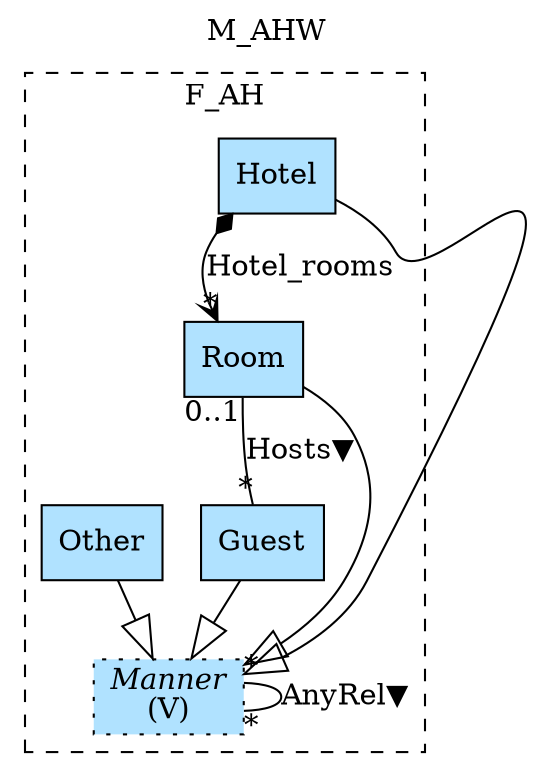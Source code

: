 digraph {graph[label=M_AHW,labelloc=tl,labelfontsize=12];
subgraph cluster_F_AH{style=dashed;label=F_AH;
"Room"[shape=record,fillcolor=lightskyblue1,style = filled,label="Room"];
"Hotel"[shape=record,fillcolor=lightskyblue1,style = filled,label="Hotel"];
"Guest"[shape=record,fillcolor=lightskyblue1,style = filled,label="Guest"];
"Other"[shape=record,fillcolor=lightskyblue1,style = filled,label="Other"];
"Manner"[shape=record,fillcolor=lightskyblue1,style ="filled,dotted",label=<{<I>Manner</I><br/>(V)}>];

"Room"->"Guest"[label="Hosts▼",dir=none,taillabel="0..1",headlabel="*"];
"Hotel"->"Room"[label="Hotel_rooms",arrowhead=vee,arrowtail=diamond,dir=both,headlabel="*"];
"Manner"->"Manner"[label="AnyRel▼",dir=none,taillabel="*",headlabel="*"];
"Room"->"Manner"[arrowhead=onormal,arrowsize=2.0];
"Hotel"->"Manner"[arrowhead=onormal,arrowsize=2.0];
"Guest"->"Manner"[arrowhead=onormal,arrowsize=2.0];
"Other"->"Manner"[arrowhead=onormal,arrowsize=2.0];

}
}